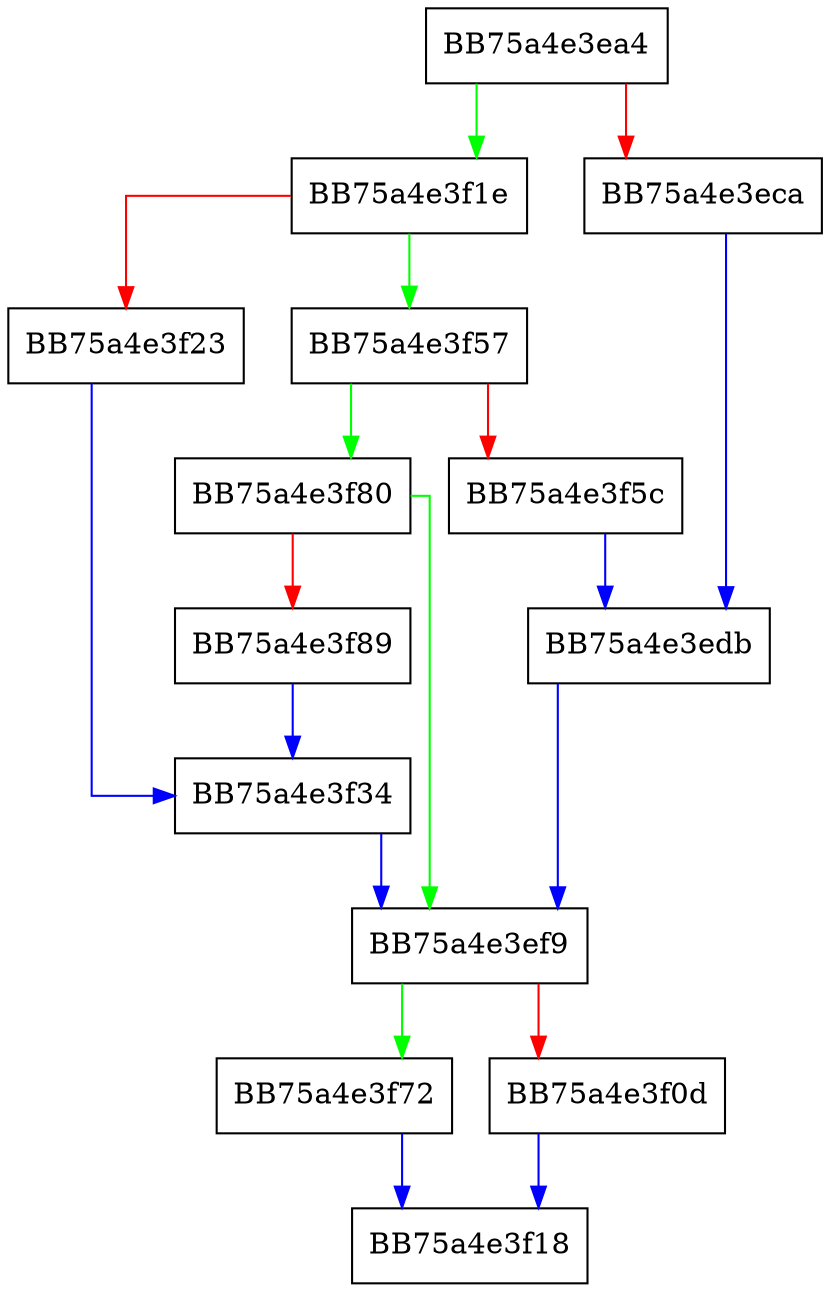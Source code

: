 digraph write_incdec_reg {
  node [shape="box"];
  graph [splines=ortho];
  BB75a4e3ea4 -> BB75a4e3f1e [color="green"];
  BB75a4e3ea4 -> BB75a4e3eca [color="red"];
  BB75a4e3eca -> BB75a4e3edb [color="blue"];
  BB75a4e3edb -> BB75a4e3ef9 [color="blue"];
  BB75a4e3ef9 -> BB75a4e3f72 [color="green"];
  BB75a4e3ef9 -> BB75a4e3f0d [color="red"];
  BB75a4e3f0d -> BB75a4e3f18 [color="blue"];
  BB75a4e3f1e -> BB75a4e3f57 [color="green"];
  BB75a4e3f1e -> BB75a4e3f23 [color="red"];
  BB75a4e3f23 -> BB75a4e3f34 [color="blue"];
  BB75a4e3f34 -> BB75a4e3ef9 [color="blue"];
  BB75a4e3f57 -> BB75a4e3f80 [color="green"];
  BB75a4e3f57 -> BB75a4e3f5c [color="red"];
  BB75a4e3f5c -> BB75a4e3edb [color="blue"];
  BB75a4e3f72 -> BB75a4e3f18 [color="blue"];
  BB75a4e3f80 -> BB75a4e3ef9 [color="green"];
  BB75a4e3f80 -> BB75a4e3f89 [color="red"];
  BB75a4e3f89 -> BB75a4e3f34 [color="blue"];
}